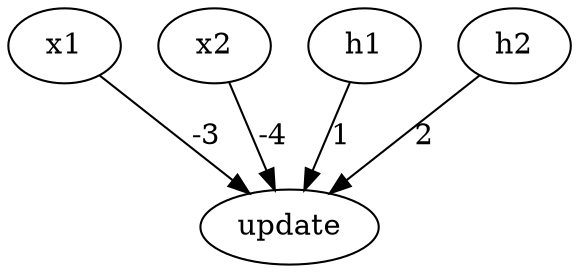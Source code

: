 digraph G {
x1 -> update [label="-3"];
x2 -> update [label="-4"];
h1 -> update [label="1"];
h2 -> update [label="2"];
}
